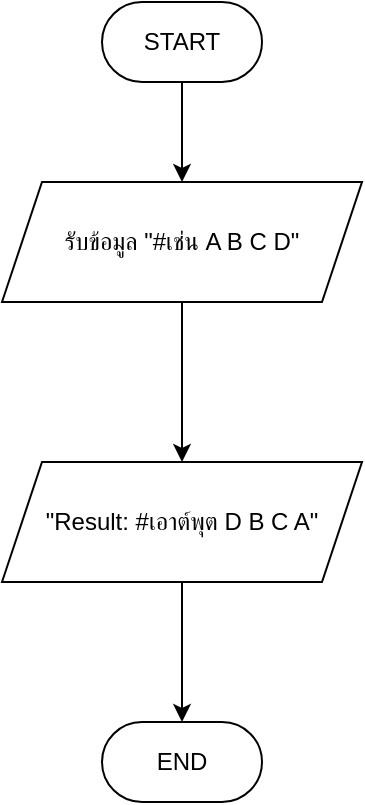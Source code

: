 <mxfile version="24.7.17">
  <diagram name="Page-1" id="gKoZ-5HeSs5fMvcXOuUg">
    <mxGraphModel dx="530" dy="316" grid="1" gridSize="10" guides="1" tooltips="1" connect="1" arrows="1" fold="1" page="1" pageScale="1" pageWidth="850" pageHeight="1100" math="0" shadow="0">
      <root>
        <mxCell id="0" />
        <mxCell id="1" parent="0" />
        <mxCell id="sLFbqeaXtgujT4lSb9UE-4" value="" style="edgeStyle=orthogonalEdgeStyle;rounded=0;orthogonalLoop=1;jettySize=auto;html=1;" edge="1" parent="1" source="sLFbqeaXtgujT4lSb9UE-1" target="sLFbqeaXtgujT4lSb9UE-3">
          <mxGeometry relative="1" as="geometry" />
        </mxCell>
        <mxCell id="sLFbqeaXtgujT4lSb9UE-1" value="START" style="rounded=1;whiteSpace=wrap;html=1;arcSize=50;" vertex="1" parent="1">
          <mxGeometry x="360" y="20" width="80" height="40" as="geometry" />
        </mxCell>
        <mxCell id="sLFbqeaXtgujT4lSb9UE-6" value="" style="edgeStyle=orthogonalEdgeStyle;rounded=0;orthogonalLoop=1;jettySize=auto;html=1;" edge="1" parent="1" source="sLFbqeaXtgujT4lSb9UE-3" target="sLFbqeaXtgujT4lSb9UE-5">
          <mxGeometry relative="1" as="geometry" />
        </mxCell>
        <mxCell id="sLFbqeaXtgujT4lSb9UE-3" value="รับข้อมูล &quot;#เช่น A B C D&quot;" style="shape=parallelogram;perimeter=parallelogramPerimeter;whiteSpace=wrap;html=1;fixedSize=1;" vertex="1" parent="1">
          <mxGeometry x="310" y="110" width="180" height="60" as="geometry" />
        </mxCell>
        <mxCell id="sLFbqeaXtgujT4lSb9UE-8" value="" style="edgeStyle=orthogonalEdgeStyle;rounded=0;orthogonalLoop=1;jettySize=auto;html=1;" edge="1" parent="1" source="sLFbqeaXtgujT4lSb9UE-5" target="sLFbqeaXtgujT4lSb9UE-7">
          <mxGeometry relative="1" as="geometry" />
        </mxCell>
        <mxCell id="sLFbqeaXtgujT4lSb9UE-5" value="&quot;Result: #เอาต์พุต D B C A&quot;" style="shape=parallelogram;perimeter=parallelogramPerimeter;whiteSpace=wrap;html=1;fixedSize=1;" vertex="1" parent="1">
          <mxGeometry x="310" y="250" width="180" height="60" as="geometry" />
        </mxCell>
        <mxCell id="sLFbqeaXtgujT4lSb9UE-7" value="END" style="rounded=1;whiteSpace=wrap;html=1;arcSize=50;" vertex="1" parent="1">
          <mxGeometry x="360" y="380" width="80" height="40" as="geometry" />
        </mxCell>
      </root>
    </mxGraphModel>
  </diagram>
</mxfile>
